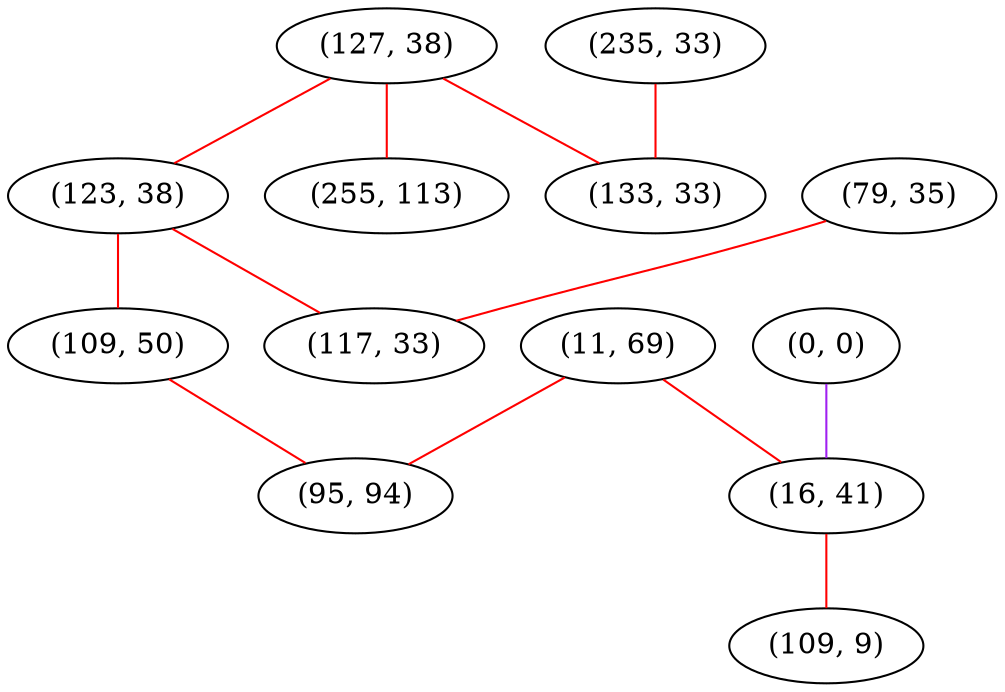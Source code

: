 graph "" {
"(127, 38)";
"(0, 0)";
"(11, 69)";
"(16, 41)";
"(79, 35)";
"(123, 38)";
"(255, 113)";
"(235, 33)";
"(109, 50)";
"(117, 33)";
"(109, 9)";
"(95, 94)";
"(133, 33)";
"(127, 38)" -- "(133, 33)"  [color=red, key=0, weight=1];
"(127, 38)" -- "(123, 38)"  [color=red, key=0, weight=1];
"(127, 38)" -- "(255, 113)"  [color=red, key=0, weight=1];
"(0, 0)" -- "(16, 41)"  [color=purple, key=0, weight=4];
"(11, 69)" -- "(16, 41)"  [color=red, key=0, weight=1];
"(11, 69)" -- "(95, 94)"  [color=red, key=0, weight=1];
"(16, 41)" -- "(109, 9)"  [color=red, key=0, weight=1];
"(79, 35)" -- "(117, 33)"  [color=red, key=0, weight=1];
"(123, 38)" -- "(117, 33)"  [color=red, key=0, weight=1];
"(123, 38)" -- "(109, 50)"  [color=red, key=0, weight=1];
"(235, 33)" -- "(133, 33)"  [color=red, key=0, weight=1];
"(109, 50)" -- "(95, 94)"  [color=red, key=0, weight=1];
}
